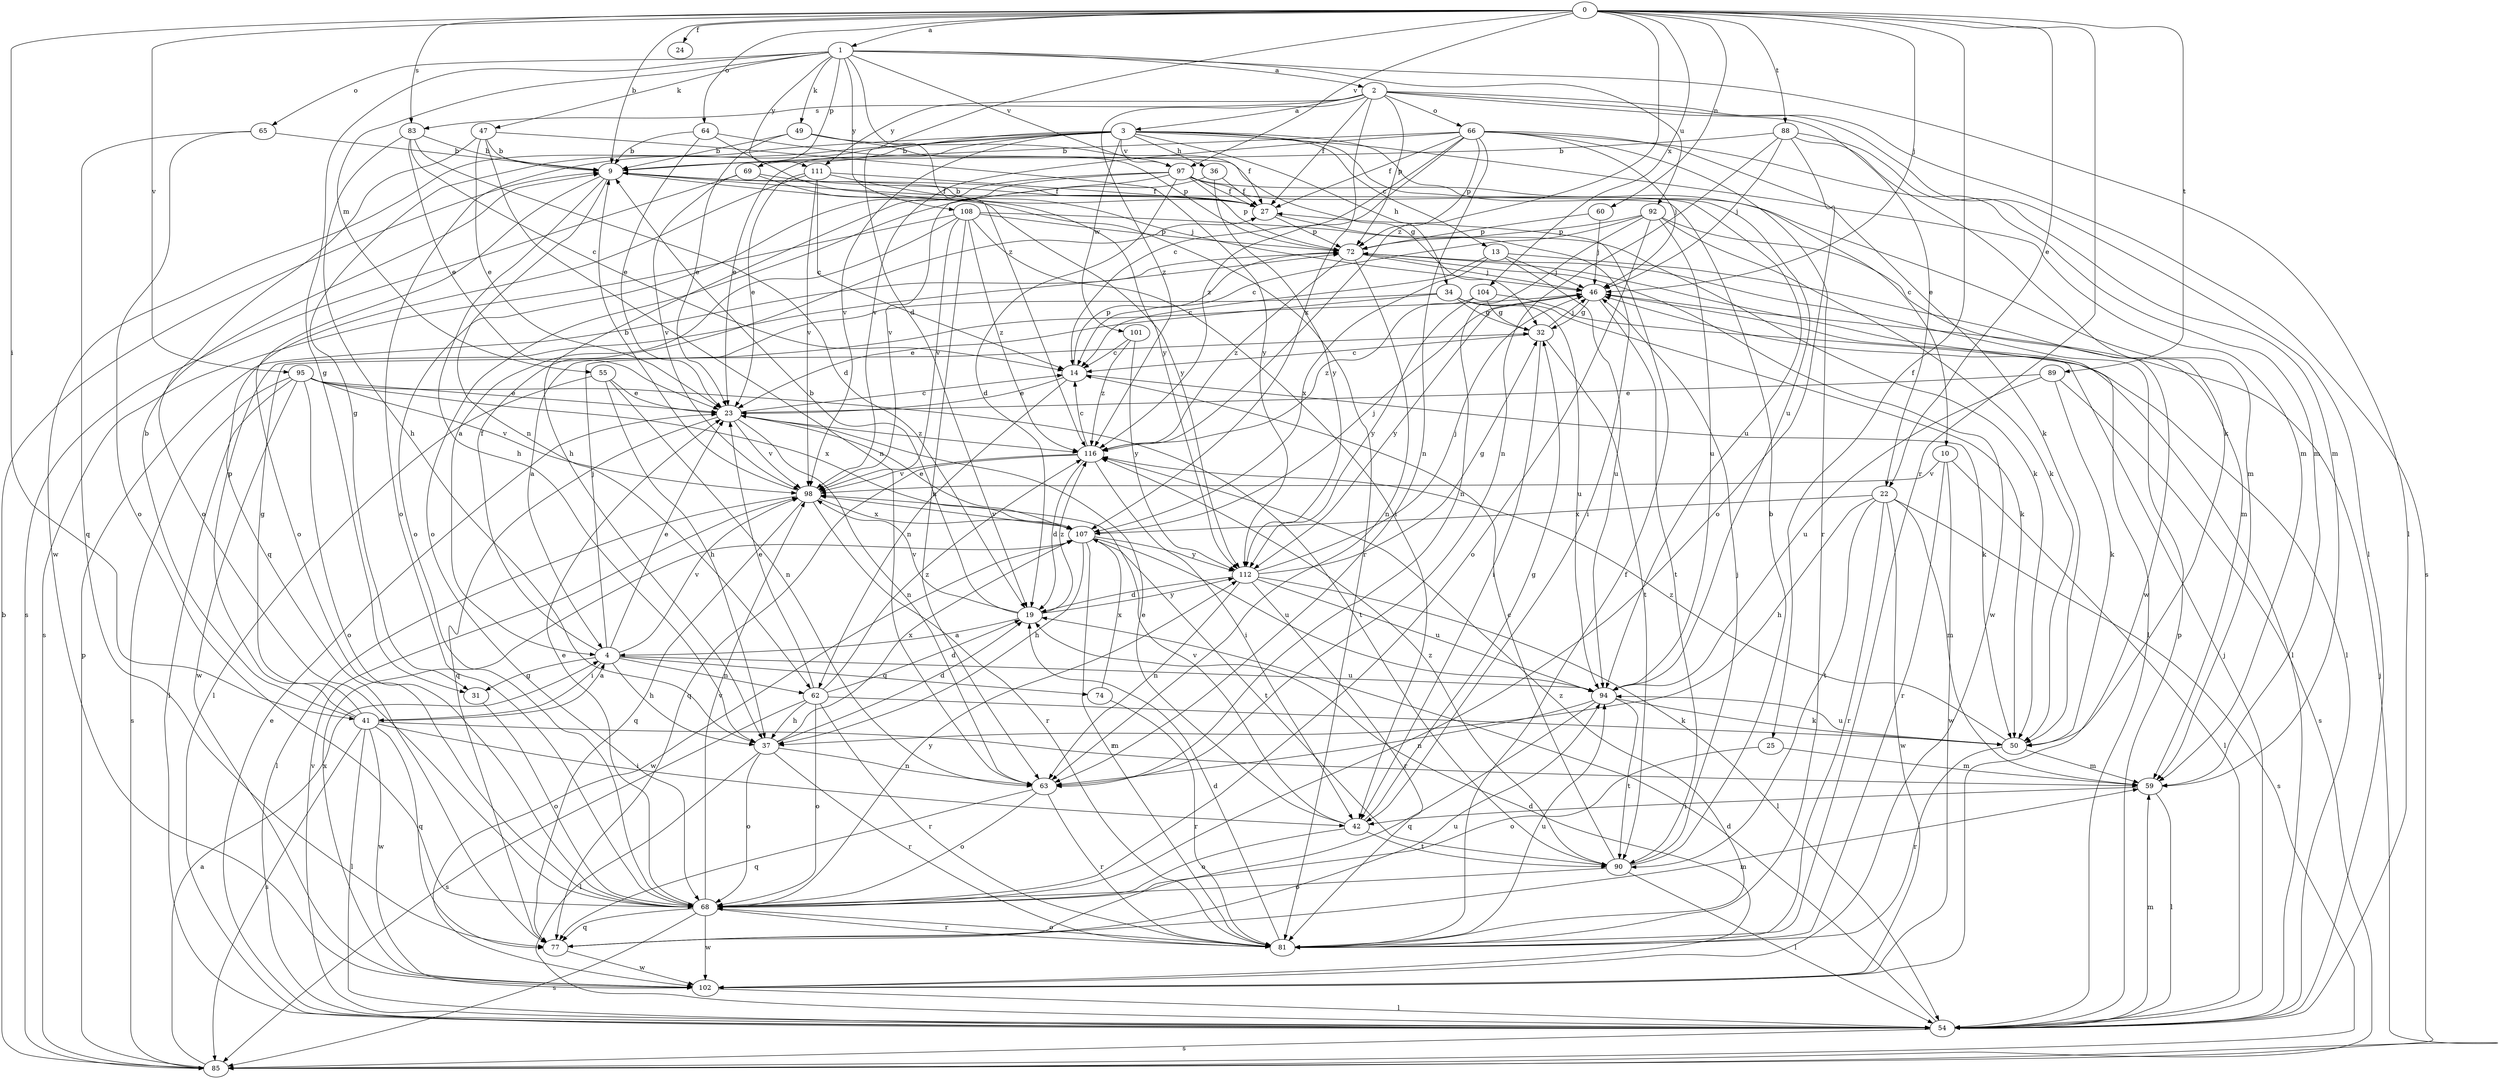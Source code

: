 strict digraph  {
0;
1;
2;
3;
4;
9;
10;
13;
14;
19;
22;
23;
24;
25;
27;
31;
32;
34;
36;
37;
41;
42;
46;
47;
49;
50;
54;
55;
59;
60;
62;
63;
64;
65;
66;
68;
69;
72;
74;
77;
81;
83;
85;
88;
89;
90;
92;
94;
95;
97;
98;
101;
102;
104;
107;
108;
111;
112;
116;
0 -> 1  [label=a];
0 -> 9  [label=b];
0 -> 19  [label=d];
0 -> 22  [label=e];
0 -> 24  [label=f];
0 -> 25  [label=f];
0 -> 41  [label=i];
0 -> 46  [label=j];
0 -> 60  [label=n];
0 -> 64  [label=o];
0 -> 81  [label=r];
0 -> 83  [label=s];
0 -> 88  [label=t];
0 -> 89  [label=t];
0 -> 95  [label=v];
0 -> 97  [label=v];
0 -> 104  [label=x];
0 -> 116  [label=z];
1 -> 2  [label=a];
1 -> 31  [label=g];
1 -> 47  [label=k];
1 -> 49  [label=k];
1 -> 54  [label=l];
1 -> 55  [label=m];
1 -> 65  [label=o];
1 -> 69  [label=p];
1 -> 92  [label=u];
1 -> 97  [label=v];
1 -> 108  [label=y];
1 -> 111  [label=y];
1 -> 116  [label=z];
2 -> 3  [label=a];
2 -> 22  [label=e];
2 -> 27  [label=f];
2 -> 54  [label=l];
2 -> 66  [label=o];
2 -> 72  [label=p];
2 -> 83  [label=s];
2 -> 85  [label=s];
2 -> 107  [label=x];
2 -> 111  [label=y];
2 -> 116  [label=z];
3 -> 9  [label=b];
3 -> 10  [label=c];
3 -> 13  [label=c];
3 -> 23  [label=e];
3 -> 31  [label=g];
3 -> 34  [label=h];
3 -> 36  [label=h];
3 -> 59  [label=m];
3 -> 68  [label=o];
3 -> 94  [label=u];
3 -> 97  [label=v];
3 -> 98  [label=v];
3 -> 101  [label=w];
3 -> 102  [label=w];
4 -> 23  [label=e];
4 -> 27  [label=f];
4 -> 31  [label=g];
4 -> 37  [label=h];
4 -> 41  [label=i];
4 -> 46  [label=j];
4 -> 62  [label=n];
4 -> 74  [label=q];
4 -> 94  [label=u];
4 -> 98  [label=v];
9 -> 27  [label=f];
9 -> 37  [label=h];
9 -> 62  [label=n];
9 -> 68  [label=o];
9 -> 81  [label=r];
10 -> 54  [label=l];
10 -> 81  [label=r];
10 -> 98  [label=v];
10 -> 102  [label=w];
13 -> 14  [label=c];
13 -> 46  [label=j];
13 -> 59  [label=m];
13 -> 94  [label=u];
13 -> 107  [label=x];
14 -> 23  [label=e];
14 -> 50  [label=k];
14 -> 62  [label=n];
14 -> 72  [label=p];
19 -> 4  [label=a];
19 -> 9  [label=b];
19 -> 98  [label=v];
19 -> 112  [label=y];
19 -> 116  [label=z];
22 -> 37  [label=h];
22 -> 59  [label=m];
22 -> 81  [label=r];
22 -> 85  [label=s];
22 -> 90  [label=t];
22 -> 102  [label=w];
22 -> 107  [label=x];
23 -> 14  [label=c];
23 -> 63  [label=n];
23 -> 77  [label=q];
23 -> 98  [label=v];
23 -> 116  [label=z];
25 -> 59  [label=m];
25 -> 68  [label=o];
27 -> 9  [label=b];
27 -> 42  [label=i];
27 -> 72  [label=p];
31 -> 68  [label=o];
32 -> 14  [label=c];
32 -> 42  [label=i];
32 -> 46  [label=j];
32 -> 90  [label=t];
34 -> 4  [label=a];
34 -> 23  [label=e];
34 -> 32  [label=g];
34 -> 50  [label=k];
34 -> 94  [label=u];
36 -> 27  [label=f];
36 -> 68  [label=o];
36 -> 112  [label=y];
37 -> 19  [label=d];
37 -> 54  [label=l];
37 -> 63  [label=n];
37 -> 68  [label=o];
37 -> 81  [label=r];
37 -> 107  [label=x];
41 -> 4  [label=a];
41 -> 9  [label=b];
41 -> 32  [label=g];
41 -> 42  [label=i];
41 -> 54  [label=l];
41 -> 59  [label=m];
41 -> 72  [label=p];
41 -> 77  [label=q];
41 -> 85  [label=s];
41 -> 102  [label=w];
42 -> 23  [label=e];
42 -> 32  [label=g];
42 -> 68  [label=o];
42 -> 90  [label=t];
42 -> 98  [label=v];
46 -> 32  [label=g];
46 -> 54  [label=l];
46 -> 90  [label=t];
46 -> 112  [label=y];
47 -> 9  [label=b];
47 -> 23  [label=e];
47 -> 63  [label=n];
47 -> 68  [label=o];
47 -> 112  [label=y];
49 -> 9  [label=b];
49 -> 23  [label=e];
49 -> 27  [label=f];
49 -> 72  [label=p];
50 -> 59  [label=m];
50 -> 81  [label=r];
50 -> 94  [label=u];
50 -> 116  [label=z];
54 -> 19  [label=d];
54 -> 23  [label=e];
54 -> 46  [label=j];
54 -> 59  [label=m];
54 -> 72  [label=p];
54 -> 85  [label=s];
54 -> 98  [label=v];
55 -> 23  [label=e];
55 -> 37  [label=h];
55 -> 54  [label=l];
55 -> 63  [label=n];
59 -> 42  [label=i];
59 -> 54  [label=l];
60 -> 46  [label=j];
60 -> 72  [label=p];
62 -> 19  [label=d];
62 -> 23  [label=e];
62 -> 37  [label=h];
62 -> 50  [label=k];
62 -> 68  [label=o];
62 -> 81  [label=r];
62 -> 85  [label=s];
62 -> 116  [label=z];
63 -> 68  [label=o];
63 -> 77  [label=q];
63 -> 81  [label=r];
64 -> 9  [label=b];
64 -> 23  [label=e];
64 -> 32  [label=g];
64 -> 112  [label=y];
65 -> 9  [label=b];
65 -> 68  [label=o];
65 -> 77  [label=q];
66 -> 9  [label=b];
66 -> 14  [label=c];
66 -> 27  [label=f];
66 -> 46  [label=j];
66 -> 50  [label=k];
66 -> 59  [label=m];
66 -> 63  [label=n];
66 -> 72  [label=p];
66 -> 81  [label=r];
66 -> 98  [label=v];
66 -> 116  [label=z];
68 -> 23  [label=e];
68 -> 77  [label=q];
68 -> 81  [label=r];
68 -> 85  [label=s];
68 -> 98  [label=v];
68 -> 102  [label=w];
68 -> 112  [label=y];
69 -> 27  [label=f];
69 -> 85  [label=s];
69 -> 98  [label=v];
69 -> 112  [label=y];
72 -> 46  [label=j];
72 -> 54  [label=l];
72 -> 63  [label=n];
72 -> 102  [label=w];
72 -> 116  [label=z];
74 -> 81  [label=r];
74 -> 107  [label=x];
77 -> 59  [label=m];
77 -> 94  [label=u];
77 -> 102  [label=w];
81 -> 19  [label=d];
81 -> 27  [label=f];
81 -> 68  [label=o];
81 -> 94  [label=u];
81 -> 116  [label=z];
83 -> 9  [label=b];
83 -> 14  [label=c];
83 -> 19  [label=d];
83 -> 23  [label=e];
83 -> 37  [label=h];
85 -> 4  [label=a];
85 -> 9  [label=b];
85 -> 46  [label=j];
85 -> 72  [label=p];
88 -> 9  [label=b];
88 -> 46  [label=j];
88 -> 50  [label=k];
88 -> 59  [label=m];
88 -> 63  [label=n];
88 -> 68  [label=o];
89 -> 23  [label=e];
89 -> 50  [label=k];
89 -> 85  [label=s];
89 -> 94  [label=u];
90 -> 9  [label=b];
90 -> 14  [label=c];
90 -> 46  [label=j];
90 -> 54  [label=l];
90 -> 68  [label=o];
90 -> 116  [label=z];
92 -> 14  [label=c];
92 -> 50  [label=k];
92 -> 63  [label=n];
92 -> 68  [label=o];
92 -> 72  [label=p];
92 -> 94  [label=u];
92 -> 102  [label=w];
94 -> 50  [label=k];
94 -> 63  [label=n];
94 -> 77  [label=q];
94 -> 90  [label=t];
95 -> 23  [label=e];
95 -> 54  [label=l];
95 -> 68  [label=o];
95 -> 85  [label=s];
95 -> 90  [label=t];
95 -> 98  [label=v];
95 -> 102  [label=w];
95 -> 107  [label=x];
97 -> 19  [label=d];
97 -> 27  [label=f];
97 -> 37  [label=h];
97 -> 59  [label=m];
97 -> 68  [label=o];
97 -> 72  [label=p];
97 -> 94  [label=u];
97 -> 98  [label=v];
98 -> 9  [label=b];
98 -> 54  [label=l];
98 -> 77  [label=q];
98 -> 81  [label=r];
98 -> 107  [label=x];
101 -> 14  [label=c];
101 -> 112  [label=y];
101 -> 116  [label=z];
102 -> 19  [label=d];
102 -> 54  [label=l];
102 -> 107  [label=x];
104 -> 32  [label=g];
104 -> 54  [label=l];
104 -> 112  [label=y];
104 -> 116  [label=z];
107 -> 23  [label=e];
107 -> 37  [label=h];
107 -> 46  [label=j];
107 -> 81  [label=r];
107 -> 90  [label=t];
107 -> 94  [label=u];
107 -> 98  [label=v];
107 -> 102  [label=w];
107 -> 112  [label=y];
108 -> 4  [label=a];
108 -> 42  [label=i];
108 -> 50  [label=k];
108 -> 63  [label=n];
108 -> 72  [label=p];
108 -> 85  [label=s];
108 -> 98  [label=v];
108 -> 116  [label=z];
111 -> 14  [label=c];
111 -> 23  [label=e];
111 -> 27  [label=f];
111 -> 46  [label=j];
111 -> 77  [label=q];
111 -> 98  [label=v];
112 -> 19  [label=d];
112 -> 32  [label=g];
112 -> 46  [label=j];
112 -> 54  [label=l];
112 -> 63  [label=n];
112 -> 81  [label=r];
112 -> 94  [label=u];
116 -> 14  [label=c];
116 -> 19  [label=d];
116 -> 42  [label=i];
116 -> 77  [label=q];
116 -> 98  [label=v];
}
